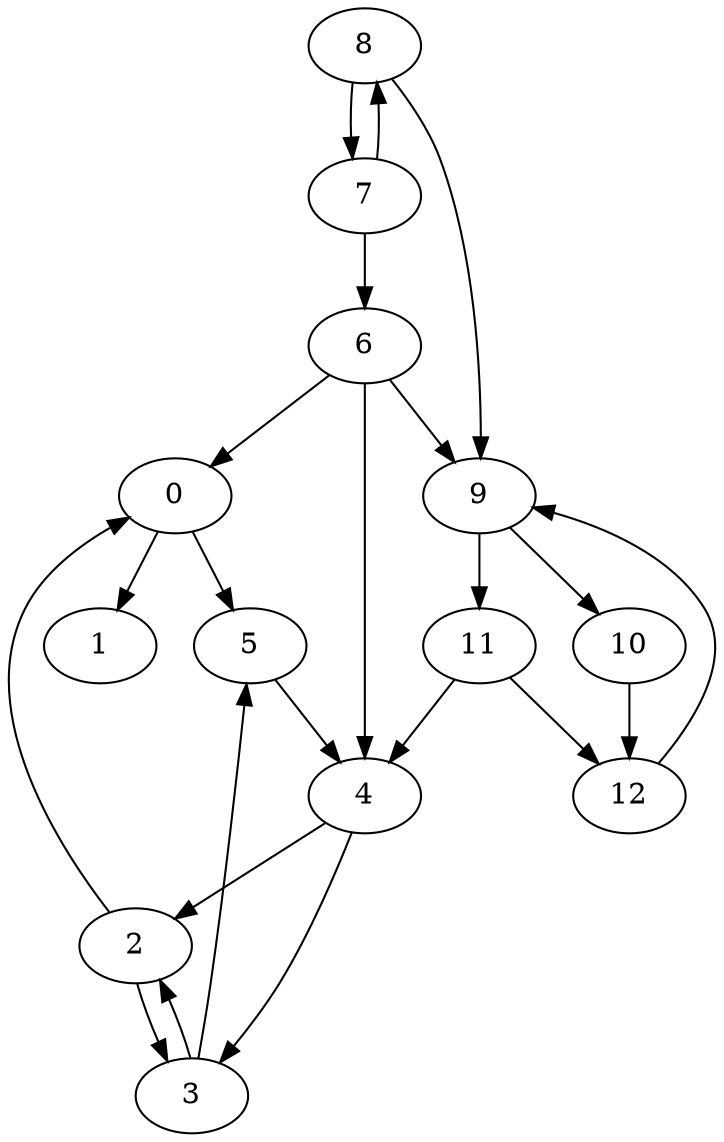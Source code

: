 digraph g {
	0 -> 5;
	0 -> 1;
	2 -> 0;
	2 -> 3;
	3 -> 2;
	3 -> 5;
	4 -> 2;
	4 -> 3;
	5 -> 4;
	6 -> 9;
	6 -> 4;
	6 -> 0;
	7 -> 8;
	7 -> 6;
	8 -> 9;
	8 -> 7;
	9 -> 11;
	9 -> 10;
	10 -> 12;
	11 -> 4;
	11 -> 12;
	12 -> 9;
}